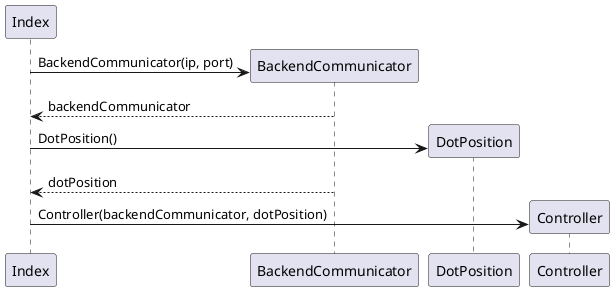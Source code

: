 @startuml

Index -> BackendCommunicator**: BackendCommunicator(ip, port)
Index <-- BackendCommunicator:  backendCommunicator

Index -> DotPosition**: DotPosition()
Index <-- BackendCommunicator: dotPosition

Index -> Controller**: Controller(backendCommunicator, dotPosition)


@enduml
